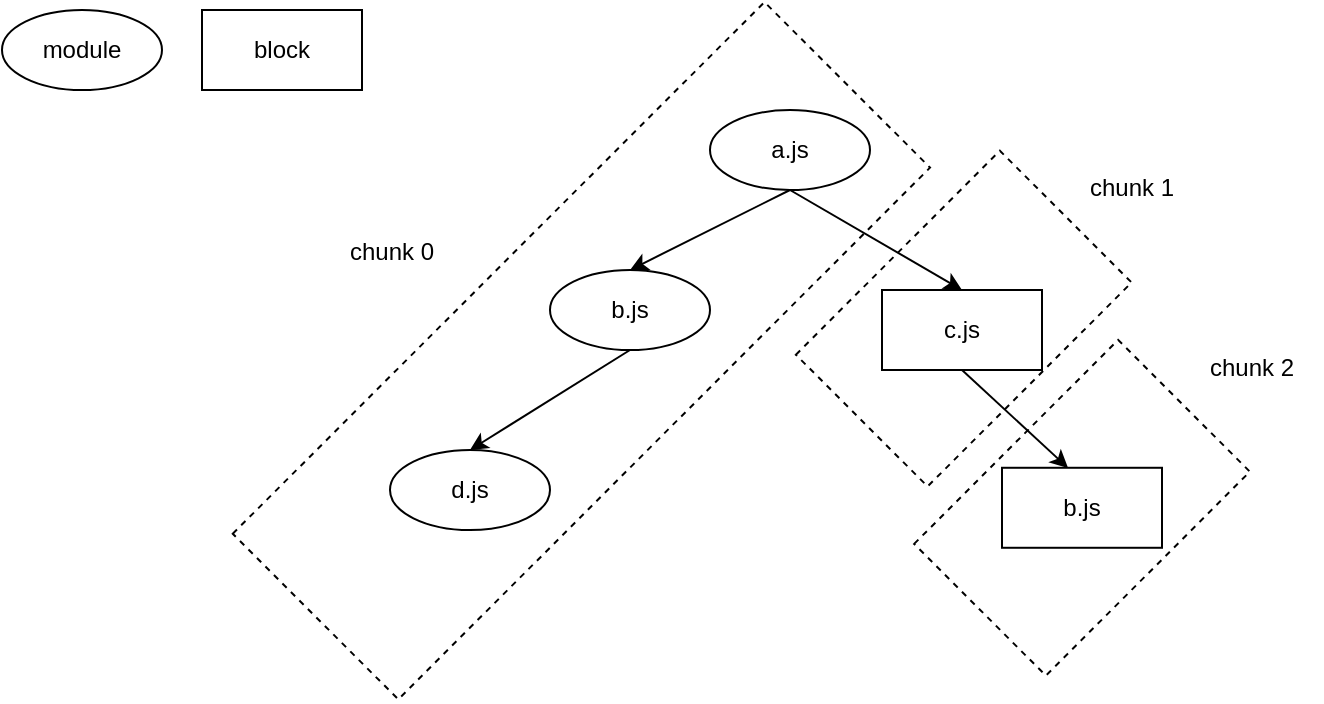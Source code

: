 <mxfile version="14.1.8" type="github"><diagram id="m-hozwIraGs_RCXANB_e" name="Page-1"><mxGraphModel dx="890" dy="611" grid="1" gridSize="10" guides="1" tooltips="1" connect="1" arrows="1" fold="1" page="1" pageScale="1" pageWidth="827" pageHeight="1169" math="0" shadow="0"><root><mxCell id="0"/><mxCell id="1" parent="0"/><mxCell id="B49CkkASTAIgz1Ln5kYT-10" value="" style="rounded=0;whiteSpace=wrap;html=1;rotation=-45;dashed=1;" vertex="1" parent="1"><mxGeometry x="487.88" y="232.31" width="144.24" height="93.16" as="geometry"/></mxCell><mxCell id="B49CkkASTAIgz1Ln5kYT-7" value="" style="rounded=0;whiteSpace=wrap;html=1;rotation=-45;dashed=1;" vertex="1" parent="1"><mxGeometry x="428.75" y="137.72" width="144.24" height="93.16" as="geometry"/></mxCell><mxCell id="B49CkkASTAIgz1Ln5kYT-6" value="" style="rounded=0;whiteSpace=wrap;html=1;rotation=-45;dashed=1;" vertex="1" parent="1"><mxGeometry x="121.69" y="141.82" width="376" height="117.07" as="geometry"/></mxCell><mxCell id="sWCAbqIsSpMauEiSs6HI-1" value="module" style="ellipse;whiteSpace=wrap;html=1;" parent="1" vertex="1"><mxGeometry x="20" y="30" width="80" height="40" as="geometry"/></mxCell><mxCell id="sWCAbqIsSpMauEiSs6HI-2" value="block" style="rounded=0;whiteSpace=wrap;html=1;" parent="1" vertex="1"><mxGeometry x="120" y="30" width="80" height="40" as="geometry"/></mxCell><mxCell id="sWCAbqIsSpMauEiSs6HI-4" value="a.js" style="ellipse;whiteSpace=wrap;html=1;" parent="1" vertex="1"><mxGeometry x="374" y="80" width="80" height="40" as="geometry"/></mxCell><mxCell id="sWCAbqIsSpMauEiSs6HI-5" value="b.js" style="ellipse;whiteSpace=wrap;html=1;" parent="1" vertex="1"><mxGeometry x="294" y="160" width="80" height="40" as="geometry"/></mxCell><mxCell id="sWCAbqIsSpMauEiSs6HI-6" value="c.js" style="rounded=0;whiteSpace=wrap;html=1;" parent="1" vertex="1"><mxGeometry x="460" y="170" width="80" height="40" as="geometry"/></mxCell><mxCell id="sWCAbqIsSpMauEiSs6HI-9" value="" style="endArrow=classic;html=1;exitX=0.5;exitY=1;exitDx=0;exitDy=0;entryX=0.5;entryY=0;entryDx=0;entryDy=0;" parent="1" source="sWCAbqIsSpMauEiSs6HI-4" target="sWCAbqIsSpMauEiSs6HI-5" edge="1"><mxGeometry width="50" height="50" relative="1" as="geometry"><mxPoint x="400" y="270" as="sourcePoint"/><mxPoint x="450" y="220" as="targetPoint"/></mxGeometry></mxCell><mxCell id="sWCAbqIsSpMauEiSs6HI-10" value="" style="endArrow=classic;html=1;exitX=0.5;exitY=1;exitDx=0;exitDy=0;entryX=0.5;entryY=0;entryDx=0;entryDy=0;" parent="1" source="sWCAbqIsSpMauEiSs6HI-4" target="sWCAbqIsSpMauEiSs6HI-6" edge="1"><mxGeometry width="50" height="50" relative="1" as="geometry"><mxPoint x="424" y="130" as="sourcePoint"/><mxPoint x="320" y="170" as="targetPoint"/></mxGeometry></mxCell><mxCell id="sWCAbqIsSpMauEiSs6HI-12" value="d.js" style="ellipse;whiteSpace=wrap;html=1;" parent="1" vertex="1"><mxGeometry x="214" y="250" width="80" height="40" as="geometry"/></mxCell><mxCell id="sWCAbqIsSpMauEiSs6HI-14" value="" style="endArrow=classic;html=1;entryX=0.5;entryY=0;entryDx=0;entryDy=0;exitX=0.5;exitY=1;exitDx=0;exitDy=0;" parent="1" source="sWCAbqIsSpMauEiSs6HI-5" target="sWCAbqIsSpMauEiSs6HI-12" edge="1"><mxGeometry width="50" height="50" relative="1" as="geometry"><mxPoint x="330" y="220" as="sourcePoint"/><mxPoint x="250" y="240" as="targetPoint"/></mxGeometry></mxCell><mxCell id="sWCAbqIsSpMauEiSs6HI-16" value="b.js" style="rounded=0;whiteSpace=wrap;html=1;" parent="1" vertex="1"><mxGeometry x="520" y="258.89" width="80" height="40" as="geometry"/></mxCell><mxCell id="B49CkkASTAIgz1Ln5kYT-9" value="" style="endArrow=classic;html=1;exitX=0.5;exitY=1;exitDx=0;exitDy=0;entryX=0.413;entryY=0.003;entryDx=0;entryDy=0;entryPerimeter=0;" edge="1" parent="1" source="sWCAbqIsSpMauEiSs6HI-6" target="sWCAbqIsSpMauEiSs6HI-16"><mxGeometry width="50" height="50" relative="1" as="geometry"><mxPoint x="424" y="130" as="sourcePoint"/><mxPoint x="510" y="180" as="targetPoint"/><Array as="points"/></mxGeometry></mxCell><mxCell id="B49CkkASTAIgz1Ln5kYT-11" value="chunk 0" style="text;html=1;strokeColor=none;fillColor=none;align=center;verticalAlign=middle;whiteSpace=wrap;rounded=0;dashed=1;" vertex="1" parent="1"><mxGeometry x="180" y="141.82" width="70" height="18.18" as="geometry"/></mxCell><mxCell id="B49CkkASTAIgz1Ln5kYT-12" value="chunk 1" style="text;html=1;strokeColor=none;fillColor=none;align=center;verticalAlign=middle;whiteSpace=wrap;rounded=0;dashed=1;" vertex="1" parent="1"><mxGeometry x="550" y="110" width="70" height="18.18" as="geometry"/></mxCell><mxCell id="B49CkkASTAIgz1Ln5kYT-13" value="chunk 2" style="text;html=1;strokeColor=none;fillColor=none;align=center;verticalAlign=middle;whiteSpace=wrap;rounded=0;dashed=1;" vertex="1" parent="1"><mxGeometry x="610" y="200" width="70" height="18.18" as="geometry"/></mxCell></root></mxGraphModel></diagram></mxfile>